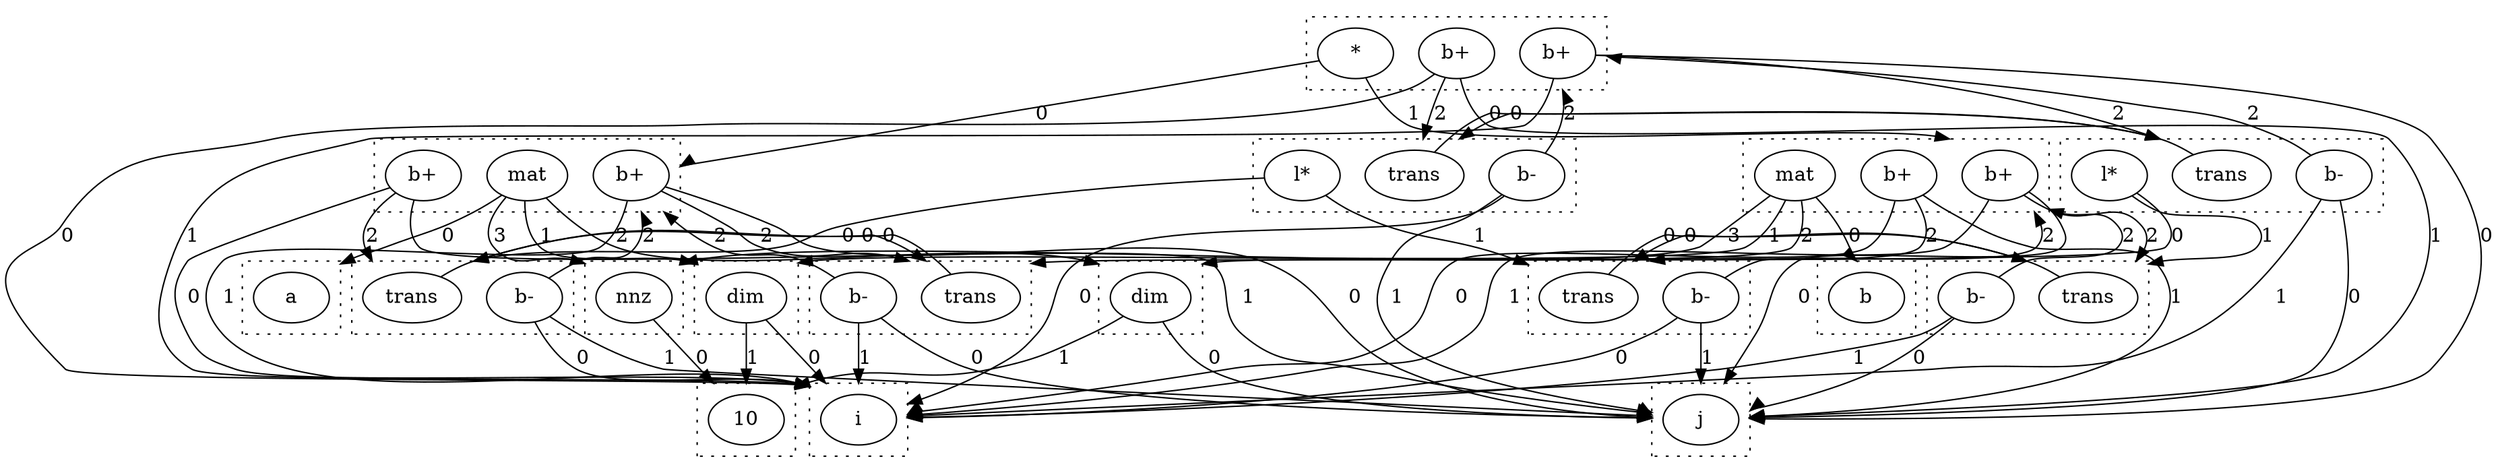 digraph {
  compound=true
  subgraph cluster_0 {
    style=dotted
    0.0[label = "i"]
  }
  subgraph cluster_1 {
    style=dotted
    1.0[label = "j"]
  }
  subgraph cluster_2 {
    style=dotted
    2.0[label = "a"]
  }
  subgraph cluster_3 {
    style=dotted
    3.0[label = "10"]
  }
  subgraph cluster_4 {
    style=dotted
    4.0[label = "dim"]
  }
  subgraph cluster_5 {
    style=dotted
    5.0[label = "dim"]
  }
  subgraph cluster_6 {
    style=dotted
    6.0[label = "nnz"]
  }
  subgraph cluster_7 {
    style=dotted
    7.0[label = "b+"]
    7.1[label = "mat"]
    7.2[label = "b+"]
  }
  subgraph cluster_8 {
    style=dotted
    8.0[label = "b"]
  }
  subgraph cluster_9 {
    style=dotted
    9.0[label = "b+"]
    9.1[label = "mat"]
    9.2[label = "b+"]
  }
  subgraph cluster_10 {
    style=dotted
    10.0[label = "b+"]
    10.1[label = "*"]
    10.2[label = "b+"]
  }
  subgraph cluster_11 {
    style=dotted
    11.0[label = "trans"]
    11.1[label = "b-"]
    11.2[label = "l*"]
  }
  subgraph cluster_12 {
    style=dotted
    12.0[label = "trans"]
    12.1[label = "b-"]
  }
  subgraph cluster_14 {
    style=dotted
    14.0[label = "trans"]
    14.1[label = "b-"]
  }
  subgraph cluster_16 {
    style=dotted
    16.0[label = "trans"]
    16.1[label = "b-"]
  }
  subgraph cluster_18 {
    style=dotted
    18.0[label = "trans"]
    18.1[label = "b-"]
  }
  subgraph cluster_21 {
    style=dotted
    21.0[label = "trans"]
    21.1[label = "b-"]
    21.2[label = "l*"]
  }
  4.0 -> 0.0 [lhead = cluster_0, label = 0]
  4.0 -> 3.0 [lhead = cluster_3, label = 1]
  5.0 -> 1.0 [lhead = cluster_1, label = 0]
  5.0 -> 3.0 [lhead = cluster_3, label = 1]
  6.0 -> 3.0 [lhead = cluster_3, label = 0]
  7.0 -> 1.0 [lhead = cluster_1, label = 0]
  7.0 -> 0.0 [lhead = cluster_0, label = 1]
  7.0 -> 14.0 [lhead = cluster_14, label = 2]
  7.1 -> 2.0 [lhead = cluster_2, label = 0]
  7.1 -> 4.0 [lhead = cluster_4, label = 1]
  7.1 -> 5.0 [lhead = cluster_5, label = 2]
  7.1 -> 6.0 [lhead = cluster_6, label = 3]
  7.2 -> 0.0 [lhead = cluster_0, label = 0]
  7.2 -> 1.0 [lhead = cluster_1, label = 1]
  7.2 -> 12.0 [lhead = cluster_12, label = 2]
  9.0 -> 1.0 [lhead = cluster_1, label = 0]
  9.0 -> 0.0 [lhead = cluster_0, label = 1]
  9.0 -> 18.0 [lhead = cluster_18, label = 2]
  9.1 -> 8.0 [lhead = cluster_8, label = 0]
  9.1 -> 4.0 [lhead = cluster_4, label = 1]
  9.1 -> 5.0 [lhead = cluster_5, label = 2]
  9.1 -> 6.0 [lhead = cluster_6, label = 3]
  9.2 -> 0.0 [lhead = cluster_0, label = 0]
  9.2 -> 1.0 [lhead = cluster_1, label = 1]
  9.2 -> 16.0 [lhead = cluster_16, label = 2]
  10.0 -> 1.0 [lhead = cluster_1, label = 0]
  10.0 -> 0.0 [lhead = cluster_0, label = 1]
  10.0 -> 21.0 [lhead = cluster_21, label = 2]
  10.1 -> 7.0 [lhead = cluster_7, label = 0]
  10.1 -> 9.0 [lhead = cluster_9, label = 1]
  10.2 -> 0.0 [lhead = cluster_0, label = 0]
  10.2 -> 1.0 [lhead = cluster_1, label = 1]
  10.2 -> 11.0 [lhead = cluster_11, label = 2]
  11.0 -> 21.0 [lhead = cluster_21, label = 0]
  11.1 -> 0.0 [lhead = cluster_0, label = 0]
  11.1 -> 1.0 [lhead = cluster_1, label = 1]
  11.1 -> 10.0 [lhead = cluster_10, label = 2]
  11.2 -> 12.0 [lhead = cluster_12, label = 0]
  11.2 -> 16.0 [lhead = cluster_16, label = 1]
  12.0 -> 14.0 [lhead = cluster_14, label = 0]
  12.1 -> 0.0 [lhead = cluster_0, label = 0]
  12.1 -> 1.0 [lhead = cluster_1, label = 1]
  12.1 -> 7.0 [lhead = cluster_7, label = 2]
  14.0 -> 12.0 [lhead = cluster_12, label = 0]
  14.1 -> 1.0 [lhead = cluster_1, label = 0]
  14.1 -> 0.0 [lhead = cluster_0, label = 1]
  14.1 -> 7.0 [lhead = cluster_7, label = 2]
  16.0 -> 18.0 [lhead = cluster_18, label = 0]
  16.1 -> 0.0 [lhead = cluster_0, label = 0]
  16.1 -> 1.0 [lhead = cluster_1, label = 1]
  16.1 -> 9.0 [lhead = cluster_9, label = 2]
  18.0 -> 16.0 [lhead = cluster_16, label = 0]
  18.1 -> 1.0 [lhead = cluster_1, label = 0]
  18.1 -> 0.0 [lhead = cluster_0, label = 1]
  18.1 -> 9.0 [lhead = cluster_9, label = 2]
  21.0 -> 11.0 [lhead = cluster_11, label = 0]
  21.1 -> 1.0 [lhead = cluster_1, label = 0]
  21.1 -> 0.0 [lhead = cluster_0, label = 1]
  21.1 -> 10.0 [lhead = cluster_10, label = 2]
  21.2 -> 14.0 [lhead = cluster_14, label = 0]
  21.2 -> 18.0 [lhead = cluster_18, label = 1]
}